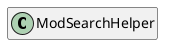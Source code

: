 @startuml
set namespaceSeparator \\
hide members
hide << alias >> circle

class ModSearchHelper
@enduml
